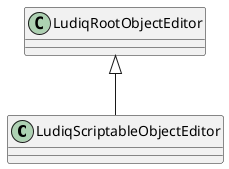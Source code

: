 @startuml
class LudiqScriptableObjectEditor {
}
LudiqRootObjectEditor <|-- LudiqScriptableObjectEditor
@enduml
